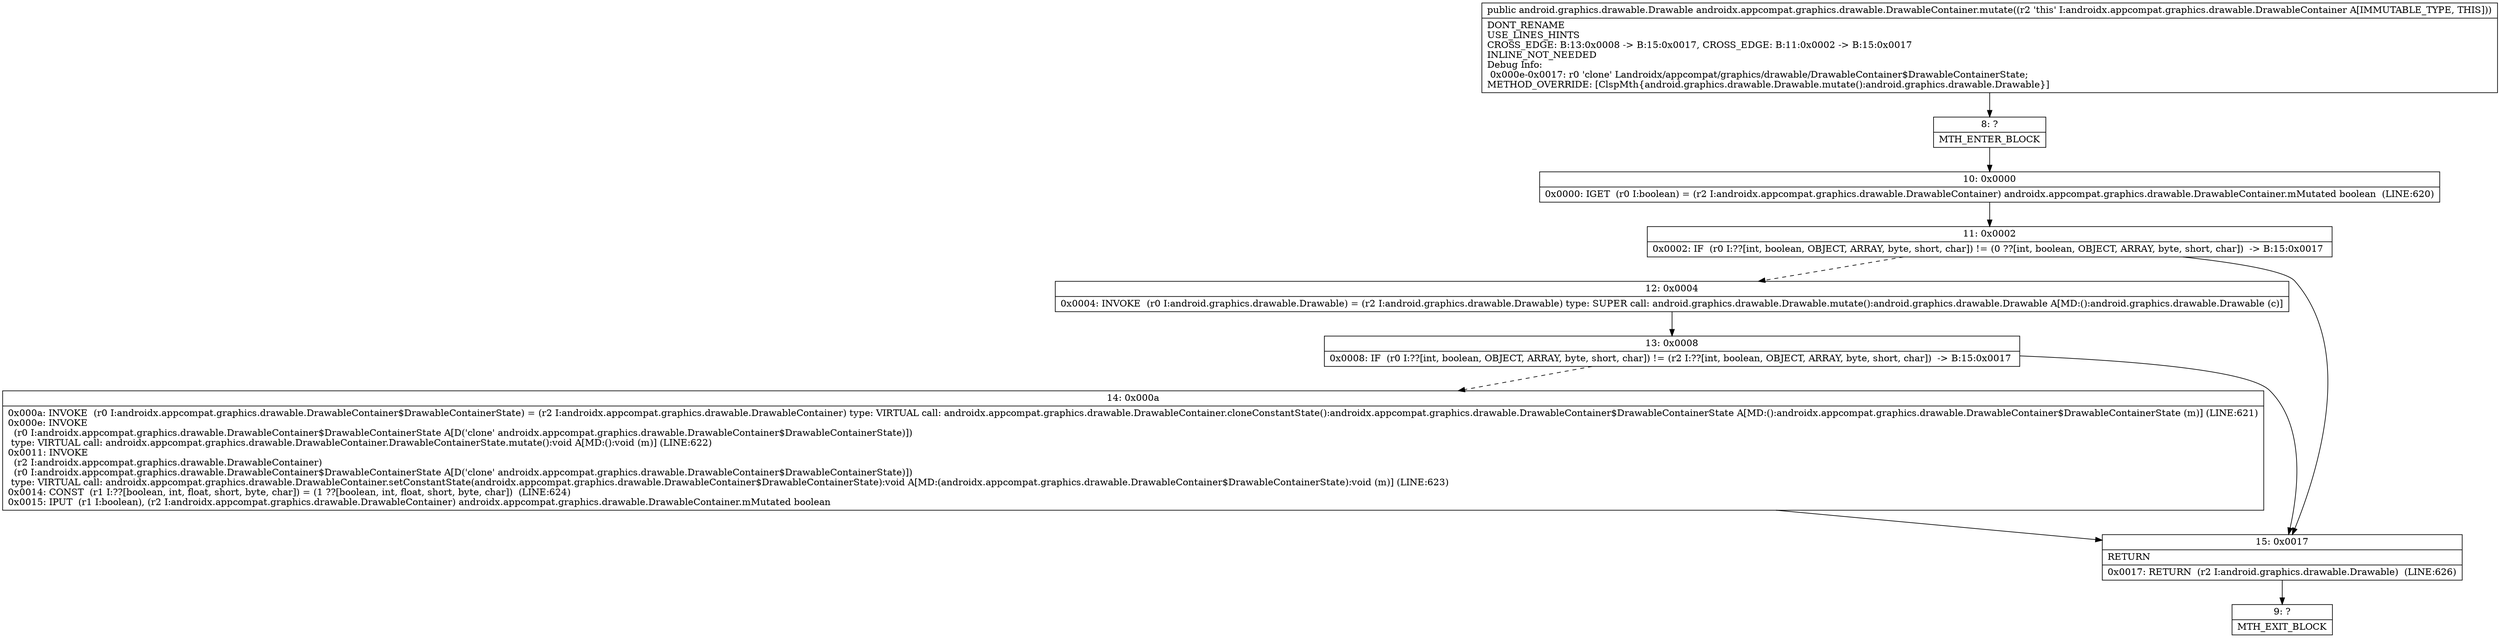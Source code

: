digraph "CFG forandroidx.appcompat.graphics.drawable.DrawableContainer.mutate()Landroid\/graphics\/drawable\/Drawable;" {
Node_8 [shape=record,label="{8\:\ ?|MTH_ENTER_BLOCK\l}"];
Node_10 [shape=record,label="{10\:\ 0x0000|0x0000: IGET  (r0 I:boolean) = (r2 I:androidx.appcompat.graphics.drawable.DrawableContainer) androidx.appcompat.graphics.drawable.DrawableContainer.mMutated boolean  (LINE:620)\l}"];
Node_11 [shape=record,label="{11\:\ 0x0002|0x0002: IF  (r0 I:??[int, boolean, OBJECT, ARRAY, byte, short, char]) != (0 ??[int, boolean, OBJECT, ARRAY, byte, short, char])  \-\> B:15:0x0017 \l}"];
Node_12 [shape=record,label="{12\:\ 0x0004|0x0004: INVOKE  (r0 I:android.graphics.drawable.Drawable) = (r2 I:android.graphics.drawable.Drawable) type: SUPER call: android.graphics.drawable.Drawable.mutate():android.graphics.drawable.Drawable A[MD:():android.graphics.drawable.Drawable (c)]\l}"];
Node_13 [shape=record,label="{13\:\ 0x0008|0x0008: IF  (r0 I:??[int, boolean, OBJECT, ARRAY, byte, short, char]) != (r2 I:??[int, boolean, OBJECT, ARRAY, byte, short, char])  \-\> B:15:0x0017 \l}"];
Node_14 [shape=record,label="{14\:\ 0x000a|0x000a: INVOKE  (r0 I:androidx.appcompat.graphics.drawable.DrawableContainer$DrawableContainerState) = (r2 I:androidx.appcompat.graphics.drawable.DrawableContainer) type: VIRTUAL call: androidx.appcompat.graphics.drawable.DrawableContainer.cloneConstantState():androidx.appcompat.graphics.drawable.DrawableContainer$DrawableContainerState A[MD:():androidx.appcompat.graphics.drawable.DrawableContainer$DrawableContainerState (m)] (LINE:621)\l0x000e: INVOKE  \l  (r0 I:androidx.appcompat.graphics.drawable.DrawableContainer$DrawableContainerState A[D('clone' androidx.appcompat.graphics.drawable.DrawableContainer$DrawableContainerState)])\l type: VIRTUAL call: androidx.appcompat.graphics.drawable.DrawableContainer.DrawableContainerState.mutate():void A[MD:():void (m)] (LINE:622)\l0x0011: INVOKE  \l  (r2 I:androidx.appcompat.graphics.drawable.DrawableContainer)\l  (r0 I:androidx.appcompat.graphics.drawable.DrawableContainer$DrawableContainerState A[D('clone' androidx.appcompat.graphics.drawable.DrawableContainer$DrawableContainerState)])\l type: VIRTUAL call: androidx.appcompat.graphics.drawable.DrawableContainer.setConstantState(androidx.appcompat.graphics.drawable.DrawableContainer$DrawableContainerState):void A[MD:(androidx.appcompat.graphics.drawable.DrawableContainer$DrawableContainerState):void (m)] (LINE:623)\l0x0014: CONST  (r1 I:??[boolean, int, float, short, byte, char]) = (1 ??[boolean, int, float, short, byte, char])  (LINE:624)\l0x0015: IPUT  (r1 I:boolean), (r2 I:androidx.appcompat.graphics.drawable.DrawableContainer) androidx.appcompat.graphics.drawable.DrawableContainer.mMutated boolean \l}"];
Node_15 [shape=record,label="{15\:\ 0x0017|RETURN\l|0x0017: RETURN  (r2 I:android.graphics.drawable.Drawable)  (LINE:626)\l}"];
Node_9 [shape=record,label="{9\:\ ?|MTH_EXIT_BLOCK\l}"];
MethodNode[shape=record,label="{public android.graphics.drawable.Drawable androidx.appcompat.graphics.drawable.DrawableContainer.mutate((r2 'this' I:androidx.appcompat.graphics.drawable.DrawableContainer A[IMMUTABLE_TYPE, THIS]))  | DONT_RENAME\lUSE_LINES_HINTS\lCROSS_EDGE: B:13:0x0008 \-\> B:15:0x0017, CROSS_EDGE: B:11:0x0002 \-\> B:15:0x0017\lINLINE_NOT_NEEDED\lDebug Info:\l  0x000e\-0x0017: r0 'clone' Landroidx\/appcompat\/graphics\/drawable\/DrawableContainer$DrawableContainerState;\lMETHOD_OVERRIDE: [ClspMth\{android.graphics.drawable.Drawable.mutate():android.graphics.drawable.Drawable\}]\l}"];
MethodNode -> Node_8;Node_8 -> Node_10;
Node_10 -> Node_11;
Node_11 -> Node_12[style=dashed];
Node_11 -> Node_15;
Node_12 -> Node_13;
Node_13 -> Node_14[style=dashed];
Node_13 -> Node_15;
Node_14 -> Node_15;
Node_15 -> Node_9;
}

